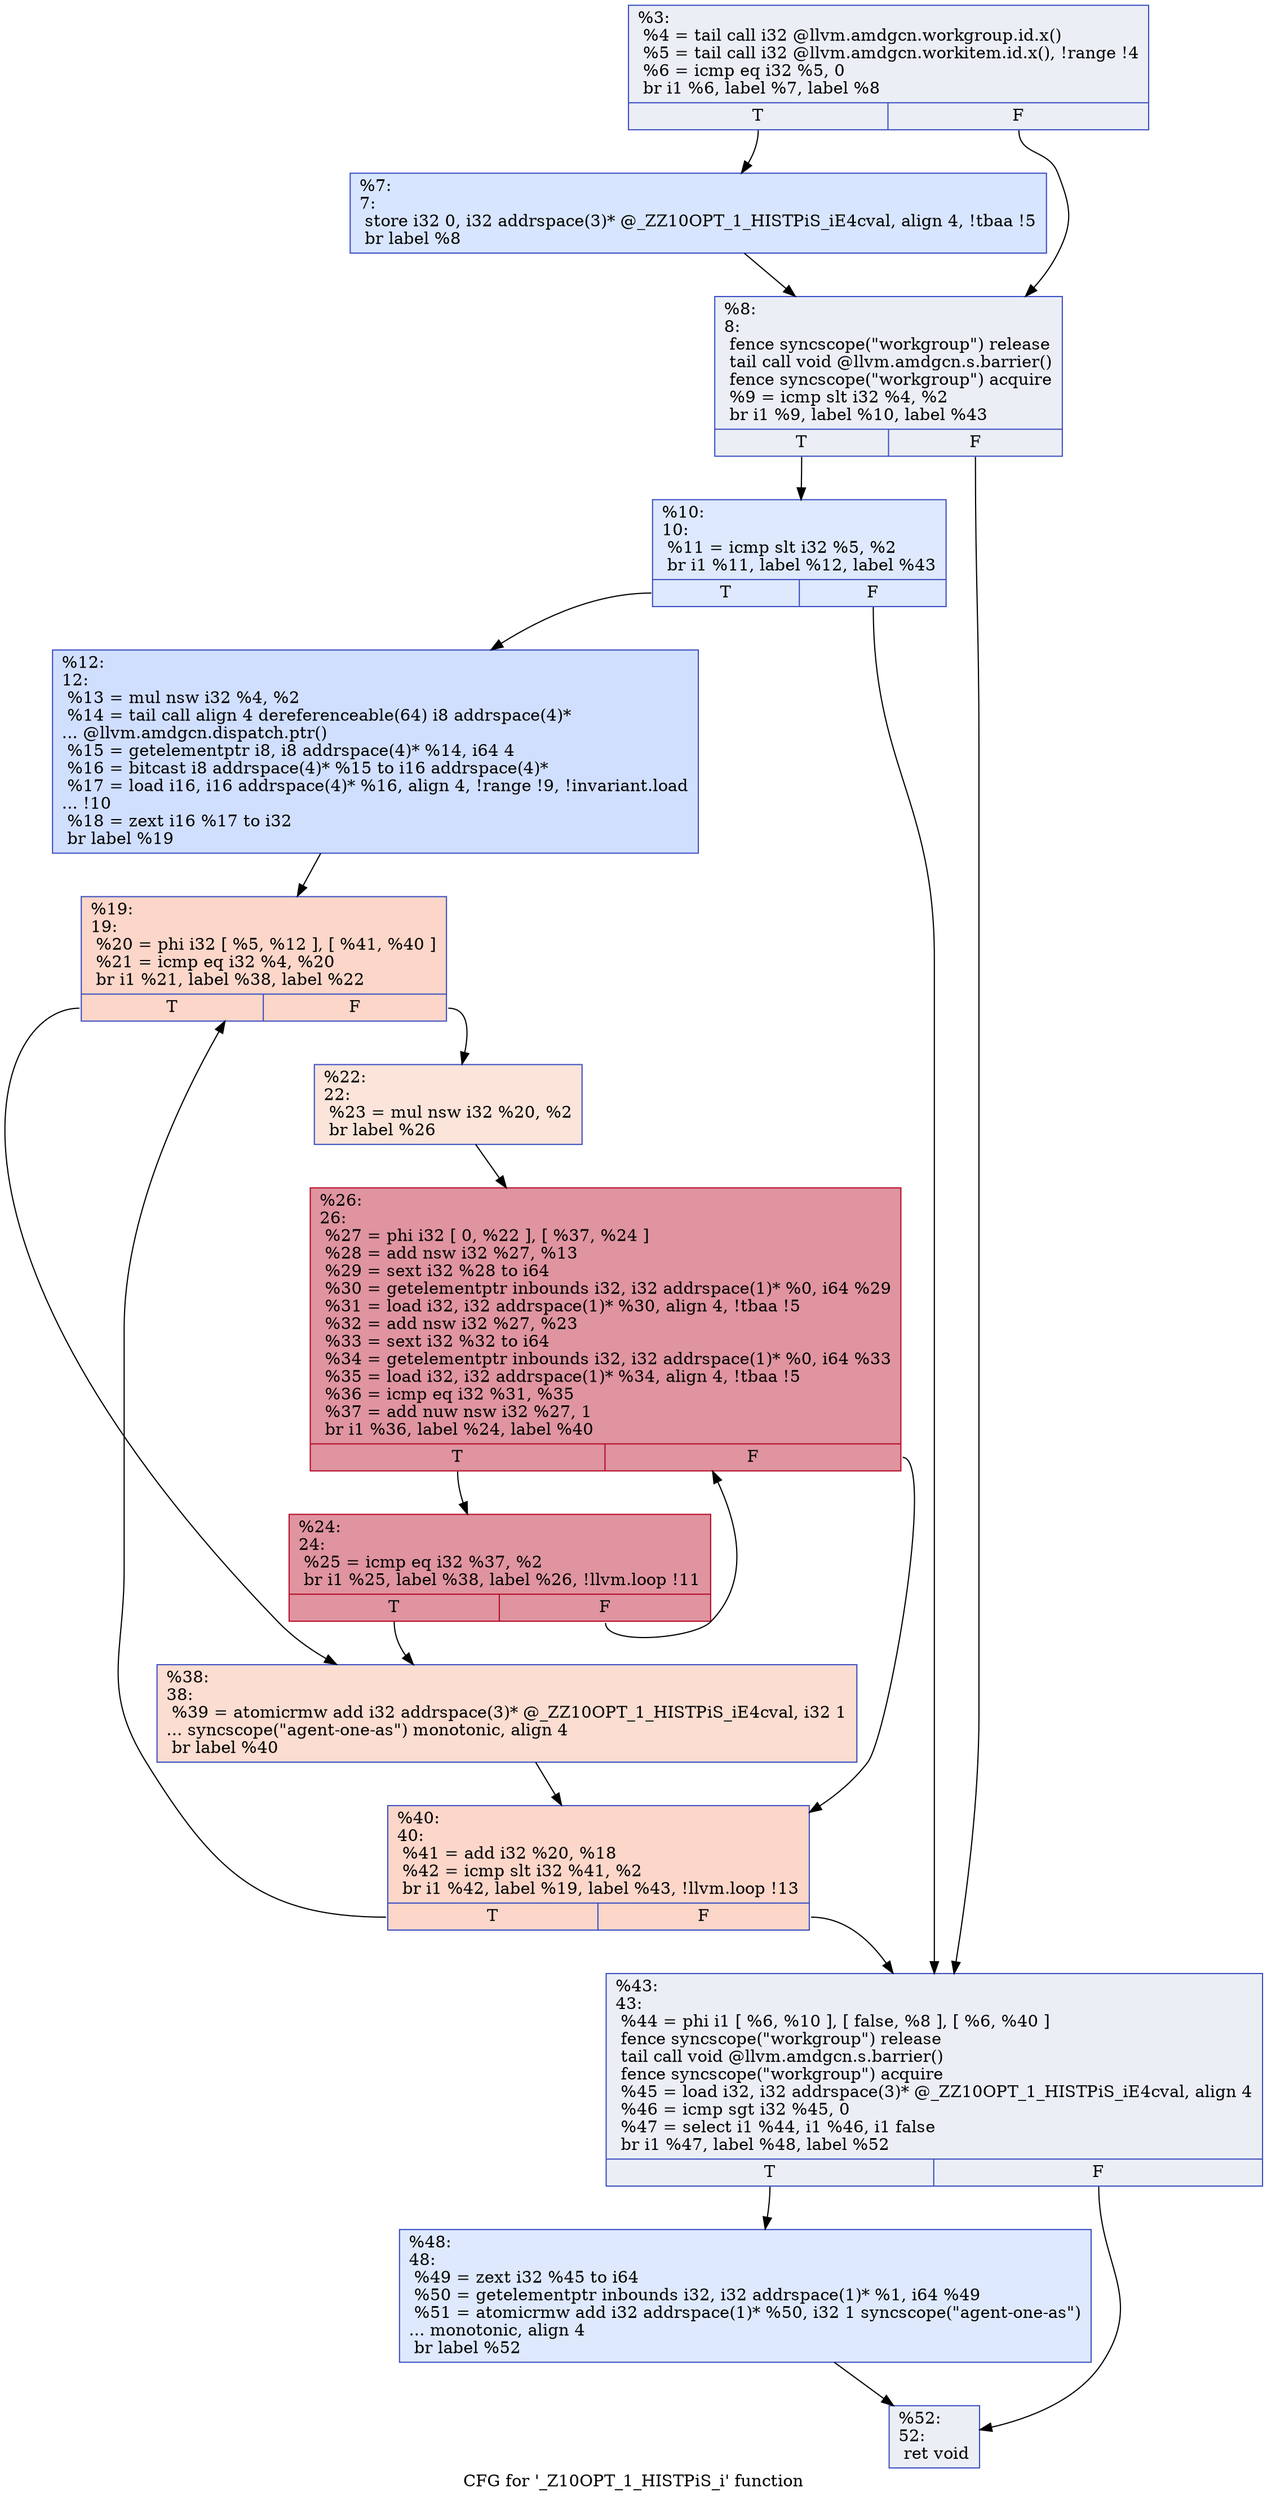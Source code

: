 digraph "CFG for '_Z10OPT_1_HISTPiS_i' function" {
	label="CFG for '_Z10OPT_1_HISTPiS_i' function";

	Node0x491cee0 [shape=record,color="#3d50c3ff", style=filled, fillcolor="#d1dae970",label="{%3:\l  %4 = tail call i32 @llvm.amdgcn.workgroup.id.x()\l  %5 = tail call i32 @llvm.amdgcn.workitem.id.x(), !range !4\l  %6 = icmp eq i32 %5, 0\l  br i1 %6, label %7, label %8\l|{<s0>T|<s1>F}}"];
	Node0x491cee0:s0 -> Node0x491e540;
	Node0x491cee0:s1 -> Node0x491e5d0;
	Node0x491e540 [shape=record,color="#3d50c3ff", style=filled, fillcolor="#a7c5fe70",label="{%7:\l7:                                                \l  store i32 0, i32 addrspace(3)* @_ZZ10OPT_1_HISTPiS_iE4cval, align 4, !tbaa !5\l  br label %8\l}"];
	Node0x491e540 -> Node0x491e5d0;
	Node0x491e5d0 [shape=record,color="#3d50c3ff", style=filled, fillcolor="#d1dae970",label="{%8:\l8:                                                \l  fence syncscope(\"workgroup\") release\l  tail call void @llvm.amdgcn.s.barrier()\l  fence syncscope(\"workgroup\") acquire\l  %9 = icmp slt i32 %4, %2\l  br i1 %9, label %10, label %43\l|{<s0>T|<s1>F}}"];
	Node0x491e5d0:s0 -> Node0x491ecb0;
	Node0x491e5d0:s1 -> Node0x491ed40;
	Node0x491ecb0 [shape=record,color="#3d50c3ff", style=filled, fillcolor="#b5cdfa70",label="{%10:\l10:                                               \l  %11 = icmp slt i32 %5, %2\l  br i1 %11, label %12, label %43\l|{<s0>T|<s1>F}}"];
	Node0x491ecb0:s0 -> Node0x491ef10;
	Node0x491ecb0:s1 -> Node0x491ed40;
	Node0x491ef10 [shape=record,color="#3d50c3ff", style=filled, fillcolor="#96b7ff70",label="{%12:\l12:                                               \l  %13 = mul nsw i32 %4, %2\l  %14 = tail call align 4 dereferenceable(64) i8 addrspace(4)*\l... @llvm.amdgcn.dispatch.ptr()\l  %15 = getelementptr i8, i8 addrspace(4)* %14, i64 4\l  %16 = bitcast i8 addrspace(4)* %15 to i16 addrspace(4)*\l  %17 = load i16, i16 addrspace(4)* %16, align 4, !range !9, !invariant.load\l... !10\l  %18 = zext i16 %17 to i32\l  br label %19\l}"];
	Node0x491ef10 -> Node0x491f850;
	Node0x491f850 [shape=record,color="#3d50c3ff", style=filled, fillcolor="#f6a38570",label="{%19:\l19:                                               \l  %20 = phi i32 [ %5, %12 ], [ %41, %40 ]\l  %21 = icmp eq i32 %4, %20\l  br i1 %21, label %38, label %22\l|{<s0>T|<s1>F}}"];
	Node0x491f850:s0 -> Node0x491fb20;
	Node0x491f850:s1 -> Node0x491fbb0;
	Node0x491fbb0 [shape=record,color="#3d50c3ff", style=filled, fillcolor="#f5c1a970",label="{%22:\l22:                                               \l  %23 = mul nsw i32 %20, %2\l  br label %26\l}"];
	Node0x491fbb0 -> Node0x491fd80;
	Node0x491fe40 [shape=record,color="#b70d28ff", style=filled, fillcolor="#b70d2870",label="{%24:\l24:                                               \l  %25 = icmp eq i32 %37, %2\l  br i1 %25, label %38, label %26, !llvm.loop !11\l|{<s0>T|<s1>F}}"];
	Node0x491fe40:s0 -> Node0x491fb20;
	Node0x491fe40:s1 -> Node0x491fd80;
	Node0x491fd80 [shape=record,color="#b70d28ff", style=filled, fillcolor="#b70d2870",label="{%26:\l26:                                               \l  %27 = phi i32 [ 0, %22 ], [ %37, %24 ]\l  %28 = add nsw i32 %27, %13\l  %29 = sext i32 %28 to i64\l  %30 = getelementptr inbounds i32, i32 addrspace(1)* %0, i64 %29\l  %31 = load i32, i32 addrspace(1)* %30, align 4, !tbaa !5\l  %32 = add nsw i32 %27, %23\l  %33 = sext i32 %32 to i64\l  %34 = getelementptr inbounds i32, i32 addrspace(1)* %0, i64 %33\l  %35 = load i32, i32 addrspace(1)* %34, align 4, !tbaa !5\l  %36 = icmp eq i32 %31, %35\l  %37 = add nuw nsw i32 %27, 1\l  br i1 %36, label %24, label %40\l|{<s0>T|<s1>F}}"];
	Node0x491fd80:s0 -> Node0x491fe40;
	Node0x491fd80:s1 -> Node0x491f950;
	Node0x491fb20 [shape=record,color="#3d50c3ff", style=filled, fillcolor="#f7b39670",label="{%38:\l38:                                               \l  %39 = atomicrmw add i32 addrspace(3)* @_ZZ10OPT_1_HISTPiS_iE4cval, i32 1\l... syncscope(\"agent-one-as\") monotonic, align 4\l  br label %40\l}"];
	Node0x491fb20 -> Node0x491f950;
	Node0x491f950 [shape=record,color="#3d50c3ff", style=filled, fillcolor="#f6a38570",label="{%40:\l40:                                               \l  %41 = add i32 %20, %18\l  %42 = icmp slt i32 %41, %2\l  br i1 %42, label %19, label %43, !llvm.loop !13\l|{<s0>T|<s1>F}}"];
	Node0x491f950:s0 -> Node0x491f850;
	Node0x491f950:s1 -> Node0x491ed40;
	Node0x491ed40 [shape=record,color="#3d50c3ff", style=filled, fillcolor="#d1dae970",label="{%43:\l43:                                               \l  %44 = phi i1 [ %6, %10 ], [ false, %8 ], [ %6, %40 ]\l  fence syncscope(\"workgroup\") release\l  tail call void @llvm.amdgcn.s.barrier()\l  fence syncscope(\"workgroup\") acquire\l  %45 = load i32, i32 addrspace(3)* @_ZZ10OPT_1_HISTPiS_iE4cval, align 4\l  %46 = icmp sgt i32 %45, 0\l  %47 = select i1 %44, i1 %46, i1 false\l  br i1 %47, label %48, label %52\l|{<s0>T|<s1>F}}"];
	Node0x491ed40:s0 -> Node0x4921670;
	Node0x491ed40:s1 -> Node0x49216c0;
	Node0x4921670 [shape=record,color="#3d50c3ff", style=filled, fillcolor="#b5cdfa70",label="{%48:\l48:                                               \l  %49 = zext i32 %45 to i64\l  %50 = getelementptr inbounds i32, i32 addrspace(1)* %1, i64 %49\l  %51 = atomicrmw add i32 addrspace(1)* %50, i32 1 syncscope(\"agent-one-as\")\l... monotonic, align 4\l  br label %52\l}"];
	Node0x4921670 -> Node0x49216c0;
	Node0x49216c0 [shape=record,color="#3d50c3ff", style=filled, fillcolor="#d1dae970",label="{%52:\l52:                                               \l  ret void\l}"];
}
